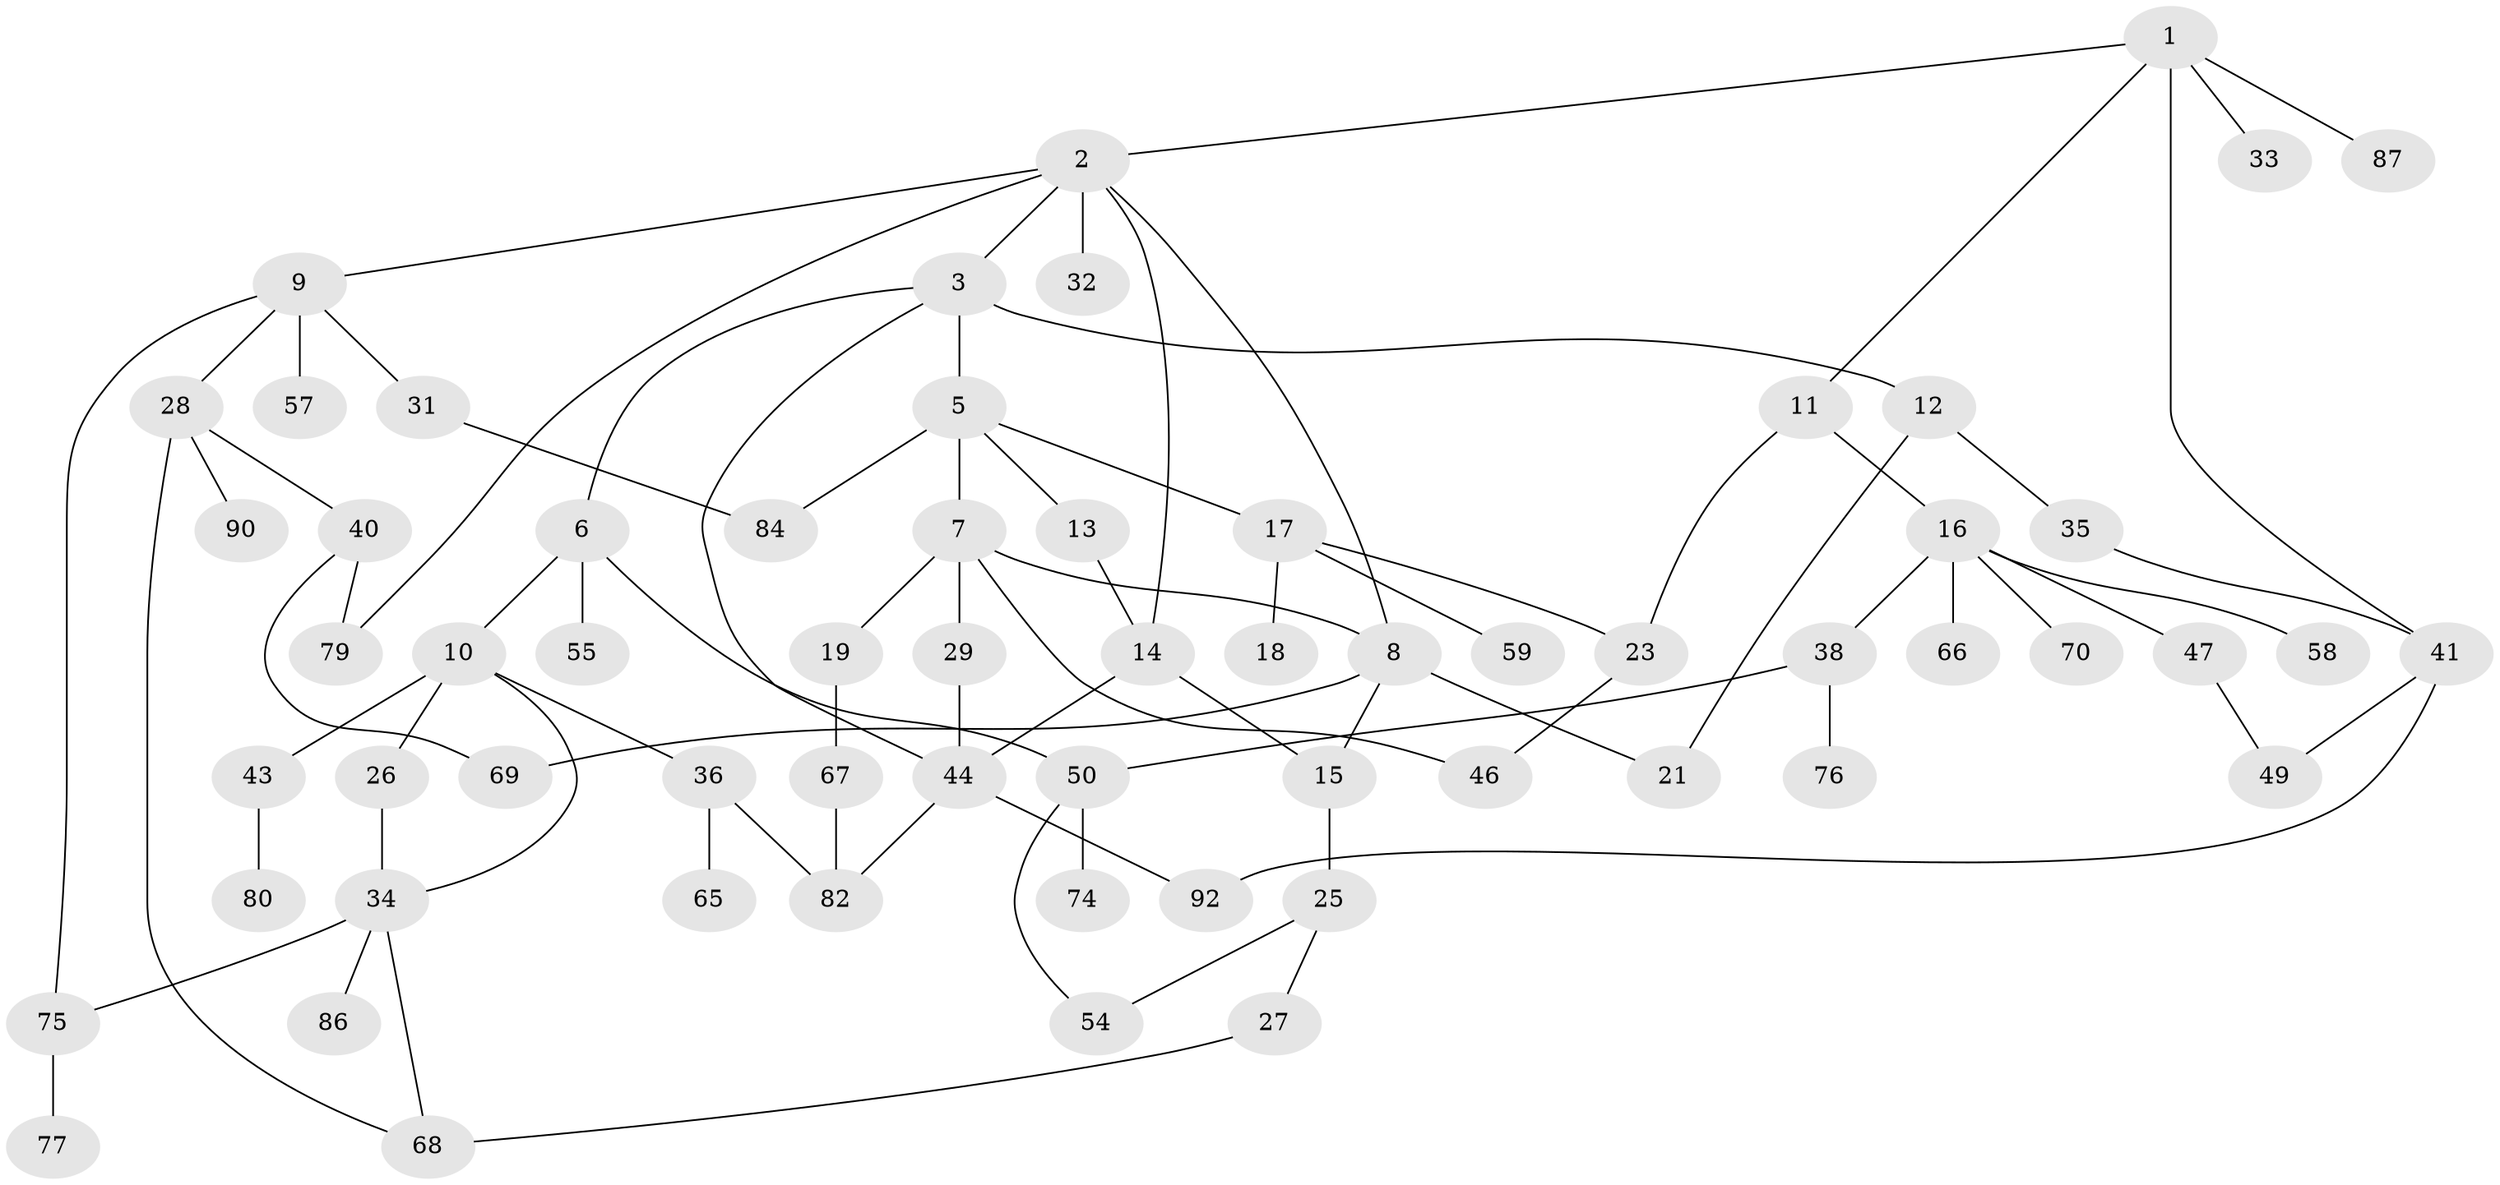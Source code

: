 // Generated by graph-tools (version 1.1) at 2025/51/02/27/25 19:51:39]
// undirected, 63 vertices, 84 edges
graph export_dot {
graph [start="1"]
  node [color=gray90,style=filled];
  1 [super="+4"];
  2 [super="+22"];
  3;
  5 [super="+72"];
  6;
  7 [super="+45"];
  8 [super="+24"];
  9 [super="+20"];
  10 [super="+30"];
  11;
  12;
  13 [super="+85"];
  14;
  15 [super="+64"];
  16 [super="+48"];
  17 [super="+53"];
  18;
  19;
  21 [super="+37"];
  23 [super="+51"];
  25;
  26;
  27;
  28 [super="+71"];
  29;
  31 [super="+39"];
  32;
  33;
  34 [super="+42"];
  35 [super="+73"];
  36 [super="+56"];
  38;
  40 [super="+78"];
  41 [super="+60"];
  43 [super="+52"];
  44 [super="+62"];
  46;
  47;
  49;
  50 [super="+61"];
  54;
  55 [super="+63"];
  57;
  58;
  59;
  65;
  66;
  67 [super="+83"];
  68 [super="+88"];
  69;
  70;
  74;
  75 [super="+81"];
  76;
  77;
  79;
  80;
  82 [super="+89"];
  84;
  86;
  87 [super="+91"];
  90;
  92;
  1 -- 2;
  1 -- 11;
  1 -- 41;
  1 -- 87;
  1 -- 33;
  2 -- 3;
  2 -- 8;
  2 -- 9;
  2 -- 14;
  2 -- 79;
  2 -- 32;
  3 -- 5;
  3 -- 6;
  3 -- 12;
  3 -- 44;
  5 -- 7;
  5 -- 13;
  5 -- 17;
  5 -- 84;
  6 -- 10;
  6 -- 50;
  6 -- 55;
  7 -- 19;
  7 -- 29;
  7 -- 46;
  7 -- 8;
  8 -- 15;
  8 -- 69;
  8 -- 21;
  9 -- 28;
  9 -- 31;
  9 -- 75;
  9 -- 57;
  10 -- 26;
  10 -- 43;
  10 -- 34;
  10 -- 36;
  11 -- 16;
  11 -- 23;
  12 -- 21;
  12 -- 35;
  13 -- 14;
  14 -- 44;
  14 -- 15;
  15 -- 25 [weight=2];
  16 -- 38;
  16 -- 47;
  16 -- 70;
  16 -- 58;
  16 -- 66;
  17 -- 18;
  17 -- 23;
  17 -- 59;
  19 -- 67;
  23 -- 46;
  25 -- 27;
  25 -- 54;
  26 -- 34;
  27 -- 68;
  28 -- 40;
  28 -- 90;
  28 -- 68;
  29 -- 44;
  31 -- 84 [weight=2];
  34 -- 68;
  34 -- 75;
  34 -- 86;
  35 -- 41;
  36 -- 65;
  36 -- 82;
  38 -- 76;
  38 -- 50;
  40 -- 69;
  40 -- 79;
  41 -- 49;
  41 -- 92;
  43 -- 80;
  44 -- 92;
  44 -- 82;
  47 -- 49;
  50 -- 54;
  50 -- 74;
  67 -- 82;
  75 -- 77;
}
